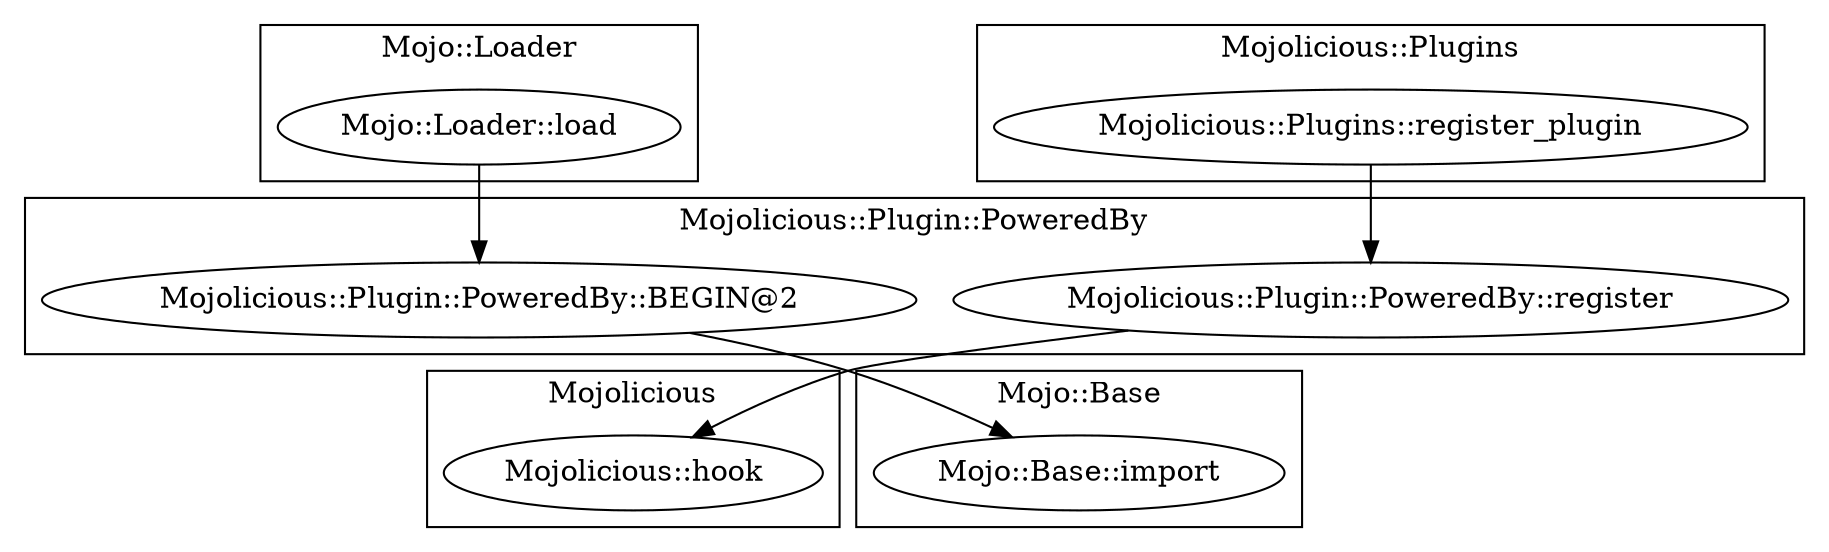 digraph {
graph [overlap=false]
subgraph cluster_Mojolicious_Plugin_PoweredBy {
	label="Mojolicious::Plugin::PoweredBy";
	"Mojolicious::Plugin::PoweredBy::register";
	"Mojolicious::Plugin::PoweredBy::BEGIN@2";
}
subgraph cluster_Mojo_Base {
	label="Mojo::Base";
	"Mojo::Base::import";
}
subgraph cluster_Mojo_Loader {
	label="Mojo::Loader";
	"Mojo::Loader::load";
}
subgraph cluster_Mojolicious_Plugins {
	label="Mojolicious::Plugins";
	"Mojolicious::Plugins::register_plugin";
}
subgraph cluster_Mojolicious {
	label="Mojolicious";
	"Mojolicious::hook";
}
"Mojolicious::Plugin::PoweredBy::register" -> "Mojolicious::hook";
"Mojolicious::Plugin::PoweredBy::BEGIN@2" -> "Mojo::Base::import";
"Mojo::Loader::load" -> "Mojolicious::Plugin::PoweredBy::BEGIN@2";
"Mojolicious::Plugins::register_plugin" -> "Mojolicious::Plugin::PoweredBy::register";
}

